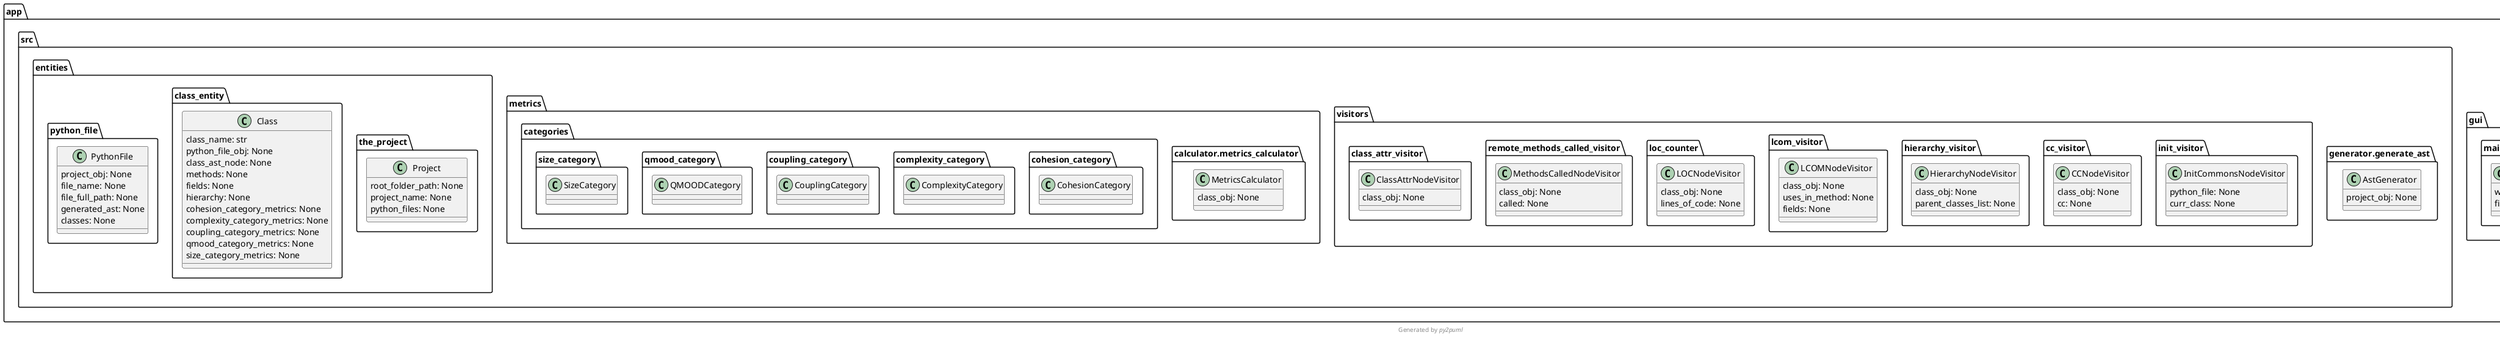 @startuml app
!pragma useIntermediatePackages false

class app.gui.calculationsWindow.Ui_metricsWindow {
}
class app.src.generator.generate_ast.AstGenerator {
  project_obj: None
}
class app.src.visitors.init_visitor.InitCommonsNodeVisitor {
  python_file: None
  curr_class: None
}
class app.src.metrics.calculator.metrics_calculator.MetricsCalculator {
  class_obj: None
}
class app.src.entities.the_project.Project {
  root_folder_path: None
  project_name: None
  python_files: None
}
class app.gui.metricsManualWindow.Ui_Dialog {
}
class app.gui.mainWindow.Ui_MainWindow {
  window: None
  file_name: None
}
class app.src.entities.class_entity.Class {
  class_name: str
  python_file_obj: None
  class_ast_node: None
  methods: None
  fields: None
  hierarchy: None
  cohesion_category_metrics: None
  complexity_category_metrics: None
  coupling_category_metrics: None
  qmood_category_metrics: None
  size_category_metrics: None
}
class app.src.entities.python_file.PythonFile {
  project_obj: None
  file_name: None
  file_full_path: None
  generated_ast: None
  classes: None
}
class app.src.visitors.cc_visitor.CCNodeVisitor {
  class_obj: None
  cc: None
}
class app.src.visitors.hierarchy_visitor.HierarchyNodeVisitor {
  class_obj: None
  parent_classes_list: None
}
class app.src.visitors.lcom_visitor.LCOMNodeVisitor {
  class_obj: None
  uses_in_method: None
  fields: None
}
class app.src.visitors.loc_counter.LOCNodeVisitor {
  class_obj: None
  lines_of_code: None
}
class app.src.visitors.remote_methods_called_visitor.MethodsCalledNodeVisitor {
  class_obj: None
  called: None
}
class app.src.metrics.categories.cohesion_category.CohesionCategory {
}
class app.src.metrics.categories.complexity_category.ComplexityCategory {
}
class app.src.metrics.categories.coupling_category.CouplingCategory {
}
class app.src.metrics.categories.qmood_category.QMOODCategory {
}
class app.src.metrics.categories.size_category.SizeCategory {
}
class app.src.visitors.class_attr_visitor.ClassAttrNodeVisitor {
  class_obj: None
}
footer Generated by //py2puml//
@enduml
